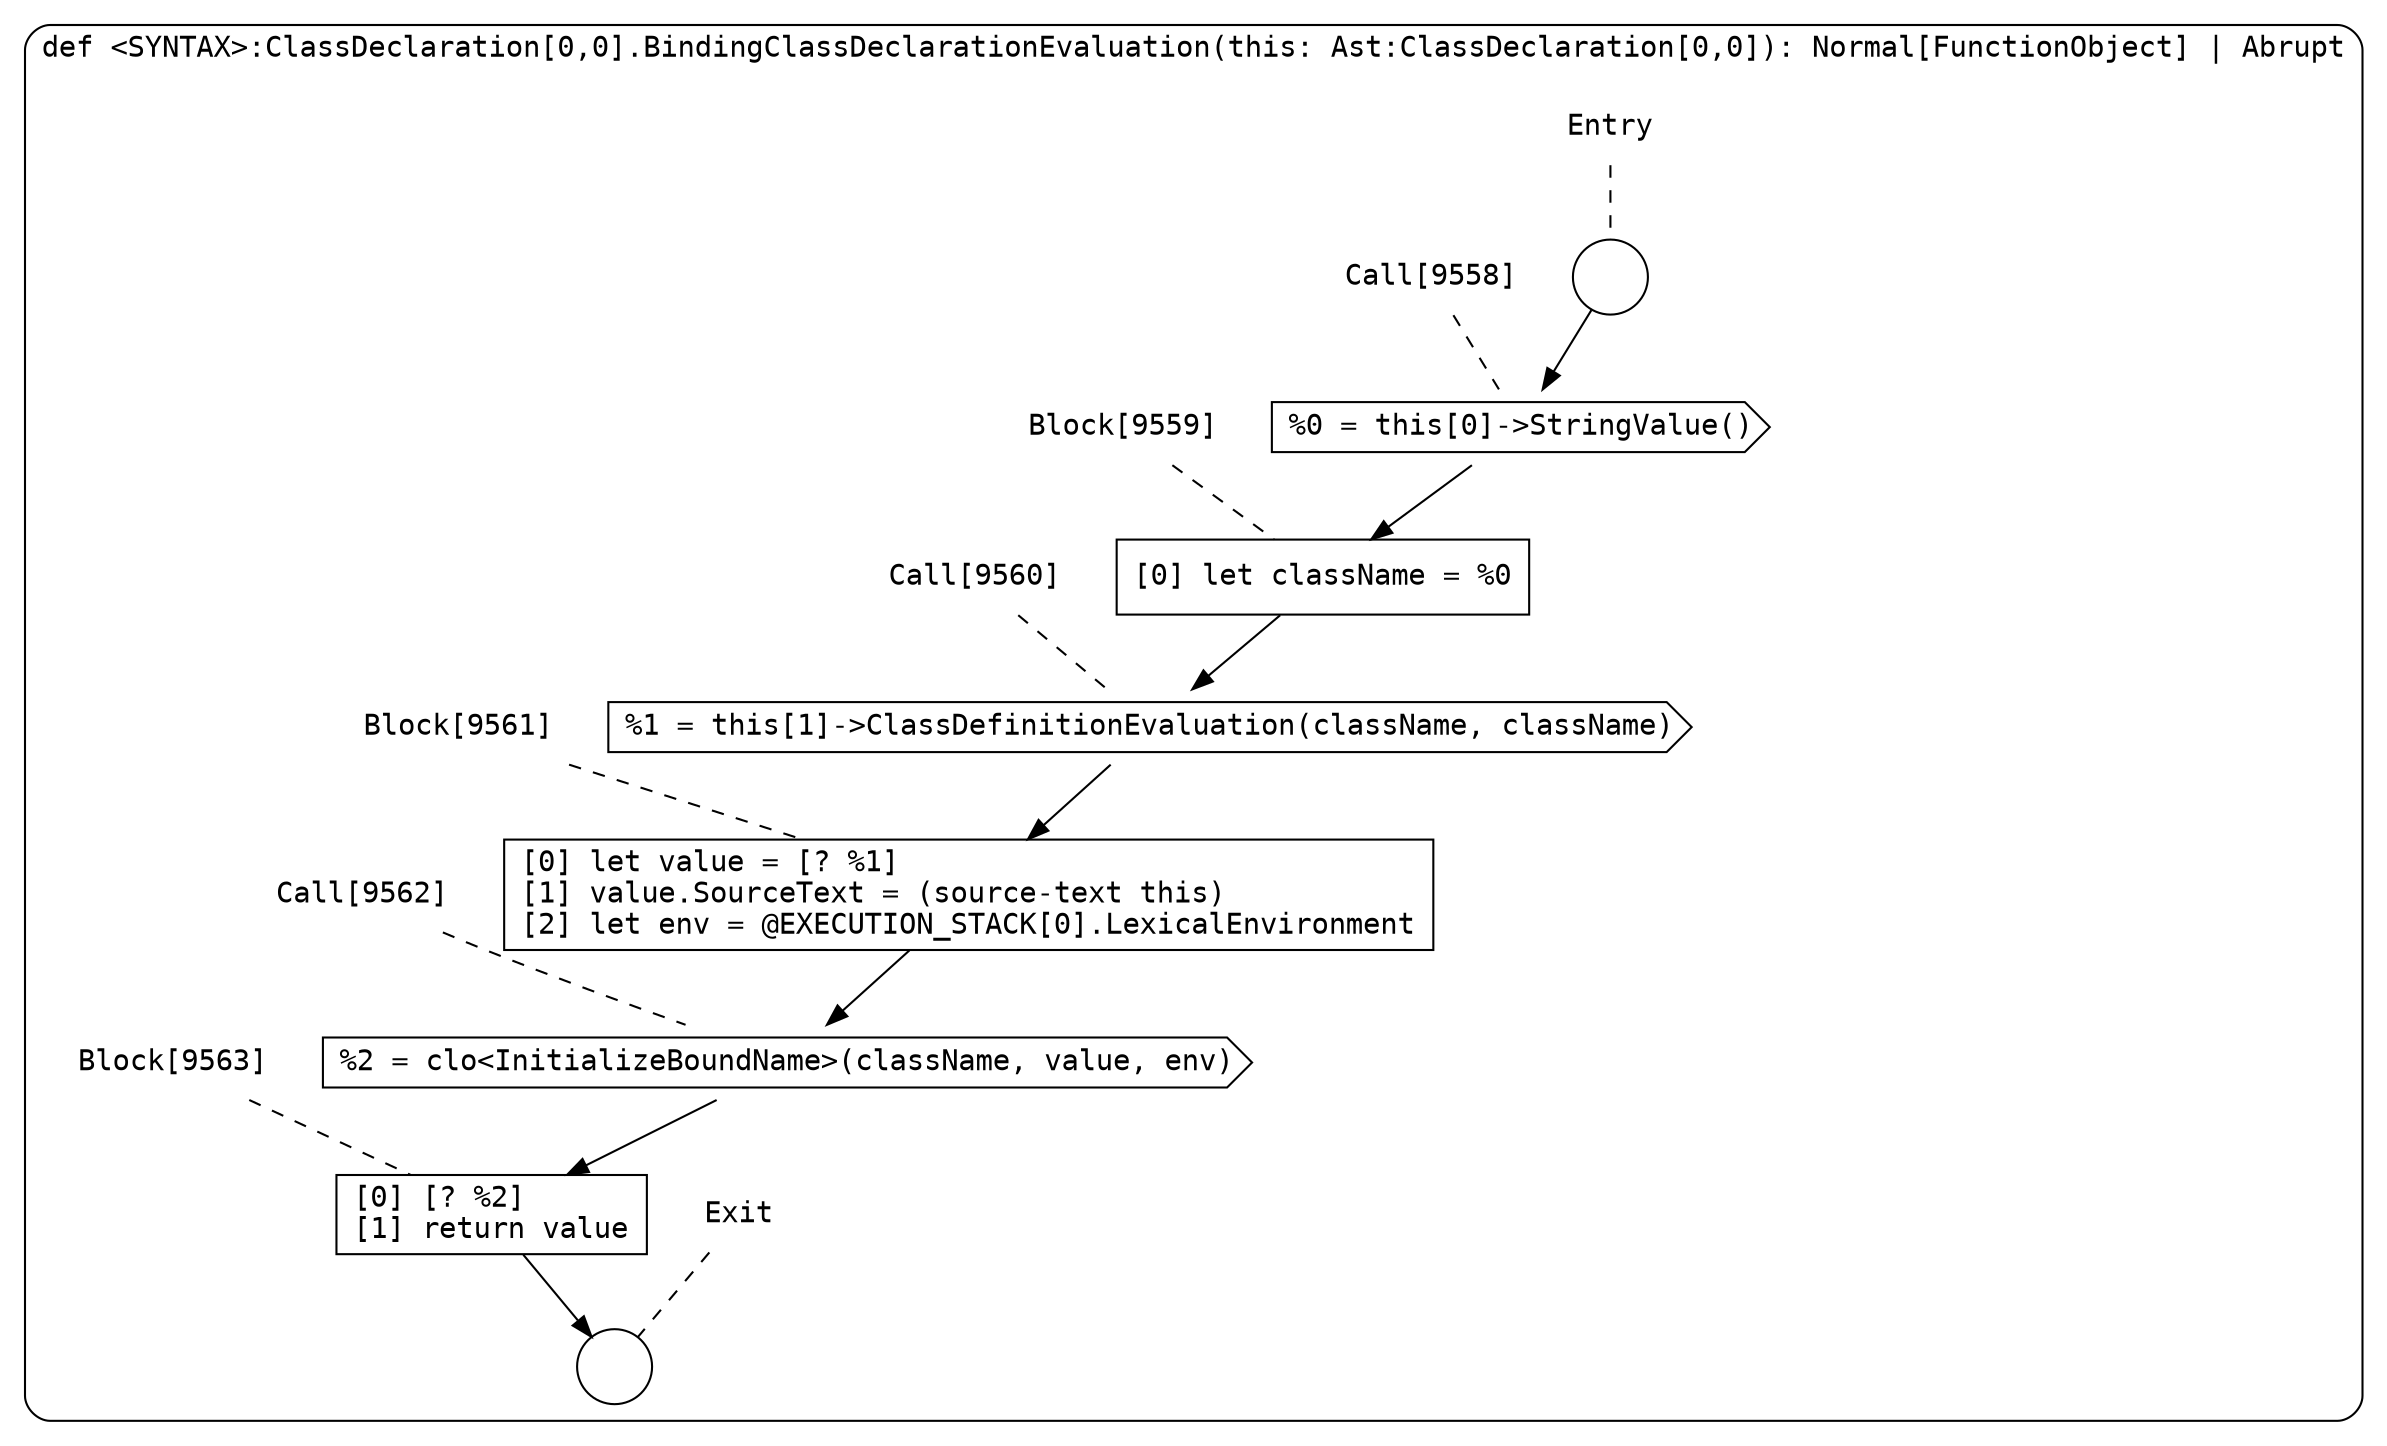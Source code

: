 digraph {
  graph [fontname = "Consolas"]
  node [fontname = "Consolas"]
  edge [fontname = "Consolas"]
  subgraph cluster1697 {
    label = "def <SYNTAX>:ClassDeclaration[0,0].BindingClassDeclarationEvaluation(this: Ast:ClassDeclaration[0,0]): Normal[FunctionObject] | Abrupt"
    style = rounded
    cluster1697_entry_name [shape=none, label=<<font color="black">Entry</font>>]
    cluster1697_entry_name -> cluster1697_entry [arrowhead=none, color="black", style=dashed]
    cluster1697_entry [shape=circle label=" " color="black" fillcolor="white" style=filled]
    cluster1697_entry -> node9558 [color="black"]
    cluster1697_exit_name [shape=none, label=<<font color="black">Exit</font>>]
    cluster1697_exit_name -> cluster1697_exit [arrowhead=none, color="black", style=dashed]
    cluster1697_exit [shape=circle label=" " color="black" fillcolor="white" style=filled]
    node9558_name [shape=none, label=<<font color="black">Call[9558]</font>>]
    node9558_name -> node9558 [arrowhead=none, color="black", style=dashed]
    node9558 [shape=cds, label=<<font color="black">%0 = this[0]-&gt;StringValue()</font>> color="black" fillcolor="white", style=filled]
    node9558 -> node9559 [color="black"]
    node9559_name [shape=none, label=<<font color="black">Block[9559]</font>>]
    node9559_name -> node9559 [arrowhead=none, color="black", style=dashed]
    node9559 [shape=box, label=<<font color="black">[0] let className = %0<BR ALIGN="LEFT"/></font>> color="black" fillcolor="white", style=filled]
    node9559 -> node9560 [color="black"]
    node9560_name [shape=none, label=<<font color="black">Call[9560]</font>>]
    node9560_name -> node9560 [arrowhead=none, color="black", style=dashed]
    node9560 [shape=cds, label=<<font color="black">%1 = this[1]-&gt;ClassDefinitionEvaluation(className, className)</font>> color="black" fillcolor="white", style=filled]
    node9560 -> node9561 [color="black"]
    node9561_name [shape=none, label=<<font color="black">Block[9561]</font>>]
    node9561_name -> node9561 [arrowhead=none, color="black", style=dashed]
    node9561 [shape=box, label=<<font color="black">[0] let value = [? %1]<BR ALIGN="LEFT"/>[1] value.SourceText = (source-text this)<BR ALIGN="LEFT"/>[2] let env = @EXECUTION_STACK[0].LexicalEnvironment<BR ALIGN="LEFT"/></font>> color="black" fillcolor="white", style=filled]
    node9561 -> node9562 [color="black"]
    node9562_name [shape=none, label=<<font color="black">Call[9562]</font>>]
    node9562_name -> node9562 [arrowhead=none, color="black", style=dashed]
    node9562 [shape=cds, label=<<font color="black">%2 = clo&lt;InitializeBoundName&gt;(className, value, env)</font>> color="black" fillcolor="white", style=filled]
    node9562 -> node9563 [color="black"]
    node9563_name [shape=none, label=<<font color="black">Block[9563]</font>>]
    node9563_name -> node9563 [arrowhead=none, color="black", style=dashed]
    node9563 [shape=box, label=<<font color="black">[0] [? %2]<BR ALIGN="LEFT"/>[1] return value<BR ALIGN="LEFT"/></font>> color="black" fillcolor="white", style=filled]
    node9563 -> cluster1697_exit [color="black"]
  }
}